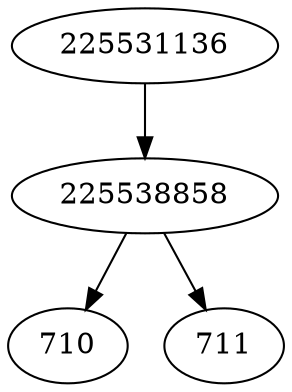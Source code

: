 strict digraph  {
225531136;
225538858;
710;
711;
225531136 -> 225538858;
225538858 -> 710;
225538858 -> 711;
}
